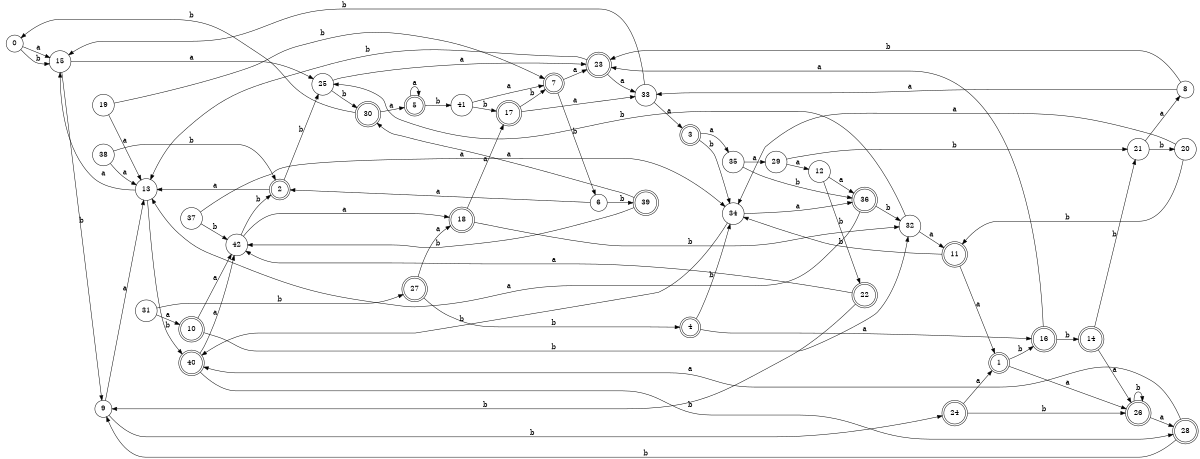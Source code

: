 digraph n35_3 {
__start0 [label="" shape="none"];

rankdir=LR;
size="8,5";

s0 [style="filled", color="black", fillcolor="white" shape="circle", label="0"];
s1 [style="rounded,filled", color="black", fillcolor="white" shape="doublecircle", label="1"];
s2 [style="rounded,filled", color="black", fillcolor="white" shape="doublecircle", label="2"];
s3 [style="rounded,filled", color="black", fillcolor="white" shape="doublecircle", label="3"];
s4 [style="rounded,filled", color="black", fillcolor="white" shape="doublecircle", label="4"];
s5 [style="rounded,filled", color="black", fillcolor="white" shape="doublecircle", label="5"];
s6 [style="filled", color="black", fillcolor="white" shape="circle", label="6"];
s7 [style="rounded,filled", color="black", fillcolor="white" shape="doublecircle", label="7"];
s8 [style="filled", color="black", fillcolor="white" shape="circle", label="8"];
s9 [style="filled", color="black", fillcolor="white" shape="circle", label="9"];
s10 [style="rounded,filled", color="black", fillcolor="white" shape="doublecircle", label="10"];
s11 [style="rounded,filled", color="black", fillcolor="white" shape="doublecircle", label="11"];
s12 [style="filled", color="black", fillcolor="white" shape="circle", label="12"];
s13 [style="filled", color="black", fillcolor="white" shape="circle", label="13"];
s14 [style="rounded,filled", color="black", fillcolor="white" shape="doublecircle", label="14"];
s15 [style="filled", color="black", fillcolor="white" shape="circle", label="15"];
s16 [style="rounded,filled", color="black", fillcolor="white" shape="doublecircle", label="16"];
s17 [style="rounded,filled", color="black", fillcolor="white" shape="doublecircle", label="17"];
s18 [style="rounded,filled", color="black", fillcolor="white" shape="doublecircle", label="18"];
s19 [style="filled", color="black", fillcolor="white" shape="circle", label="19"];
s20 [style="filled", color="black", fillcolor="white" shape="circle", label="20"];
s21 [style="filled", color="black", fillcolor="white" shape="circle", label="21"];
s22 [style="rounded,filled", color="black", fillcolor="white" shape="doublecircle", label="22"];
s23 [style="rounded,filled", color="black", fillcolor="white" shape="doublecircle", label="23"];
s24 [style="rounded,filled", color="black", fillcolor="white" shape="doublecircle", label="24"];
s25 [style="filled", color="black", fillcolor="white" shape="circle", label="25"];
s26 [style="rounded,filled", color="black", fillcolor="white" shape="doublecircle", label="26"];
s27 [style="rounded,filled", color="black", fillcolor="white" shape="doublecircle", label="27"];
s28 [style="rounded,filled", color="black", fillcolor="white" shape="doublecircle", label="28"];
s29 [style="filled", color="black", fillcolor="white" shape="circle", label="29"];
s30 [style="rounded,filled", color="black", fillcolor="white" shape="doublecircle", label="30"];
s31 [style="filled", color="black", fillcolor="white" shape="circle", label="31"];
s32 [style="filled", color="black", fillcolor="white" shape="circle", label="32"];
s33 [style="filled", color="black", fillcolor="white" shape="circle", label="33"];
s34 [style="filled", color="black", fillcolor="white" shape="circle", label="34"];
s35 [style="filled", color="black", fillcolor="white" shape="circle", label="35"];
s36 [style="rounded,filled", color="black", fillcolor="white" shape="doublecircle", label="36"];
s37 [style="filled", color="black", fillcolor="white" shape="circle", label="37"];
s38 [style="filled", color="black", fillcolor="white" shape="circle", label="38"];
s39 [style="rounded,filled", color="black", fillcolor="white" shape="doublecircle", label="39"];
s40 [style="rounded,filled", color="black", fillcolor="white" shape="doublecircle", label="40"];
s41 [style="filled", color="black", fillcolor="white" shape="circle", label="41"];
s42 [style="filled", color="black", fillcolor="white" shape="circle", label="42"];
s0 -> s15 [label="a"];
s0 -> s15 [label="b"];
s1 -> s26 [label="a"];
s1 -> s16 [label="b"];
s2 -> s13 [label="a"];
s2 -> s25 [label="b"];
s3 -> s35 [label="a"];
s3 -> s34 [label="b"];
s4 -> s16 [label="a"];
s4 -> s34 [label="b"];
s5 -> s5 [label="a"];
s5 -> s41 [label="b"];
s6 -> s2 [label="a"];
s6 -> s39 [label="b"];
s7 -> s23 [label="a"];
s7 -> s6 [label="b"];
s8 -> s33 [label="a"];
s8 -> s23 [label="b"];
s9 -> s13 [label="a"];
s9 -> s24 [label="b"];
s10 -> s42 [label="a"];
s10 -> s32 [label="b"];
s11 -> s1 [label="a"];
s11 -> s34 [label="b"];
s12 -> s36 [label="a"];
s12 -> s22 [label="b"];
s13 -> s15 [label="a"];
s13 -> s40 [label="b"];
s14 -> s26 [label="a"];
s14 -> s21 [label="b"];
s15 -> s25 [label="a"];
s15 -> s9 [label="b"];
s16 -> s23 [label="a"];
s16 -> s14 [label="b"];
s17 -> s33 [label="a"];
s17 -> s7 [label="b"];
s18 -> s17 [label="a"];
s18 -> s32 [label="b"];
s19 -> s13 [label="a"];
s19 -> s7 [label="b"];
s20 -> s34 [label="a"];
s20 -> s11 [label="b"];
s21 -> s8 [label="a"];
s21 -> s20 [label="b"];
s22 -> s42 [label="a"];
s22 -> s9 [label="b"];
s23 -> s33 [label="a"];
s23 -> s13 [label="b"];
s24 -> s1 [label="a"];
s24 -> s26 [label="b"];
s25 -> s23 [label="a"];
s25 -> s30 [label="b"];
s26 -> s28 [label="a"];
s26 -> s26 [label="b"];
s27 -> s18 [label="a"];
s27 -> s4 [label="b"];
s28 -> s40 [label="a"];
s28 -> s9 [label="b"];
s29 -> s12 [label="a"];
s29 -> s21 [label="b"];
s30 -> s5 [label="a"];
s30 -> s0 [label="b"];
s31 -> s10 [label="a"];
s31 -> s27 [label="b"];
s32 -> s11 [label="a"];
s32 -> s25 [label="b"];
s33 -> s3 [label="a"];
s33 -> s15 [label="b"];
s34 -> s36 [label="a"];
s34 -> s40 [label="b"];
s35 -> s29 [label="a"];
s35 -> s36 [label="b"];
s36 -> s13 [label="a"];
s36 -> s32 [label="b"];
s37 -> s34 [label="a"];
s37 -> s42 [label="b"];
s38 -> s13 [label="a"];
s38 -> s2 [label="b"];
s39 -> s30 [label="a"];
s39 -> s42 [label="b"];
s40 -> s42 [label="a"];
s40 -> s28 [label="b"];
s41 -> s7 [label="a"];
s41 -> s17 [label="b"];
s42 -> s18 [label="a"];
s42 -> s2 [label="b"];

}